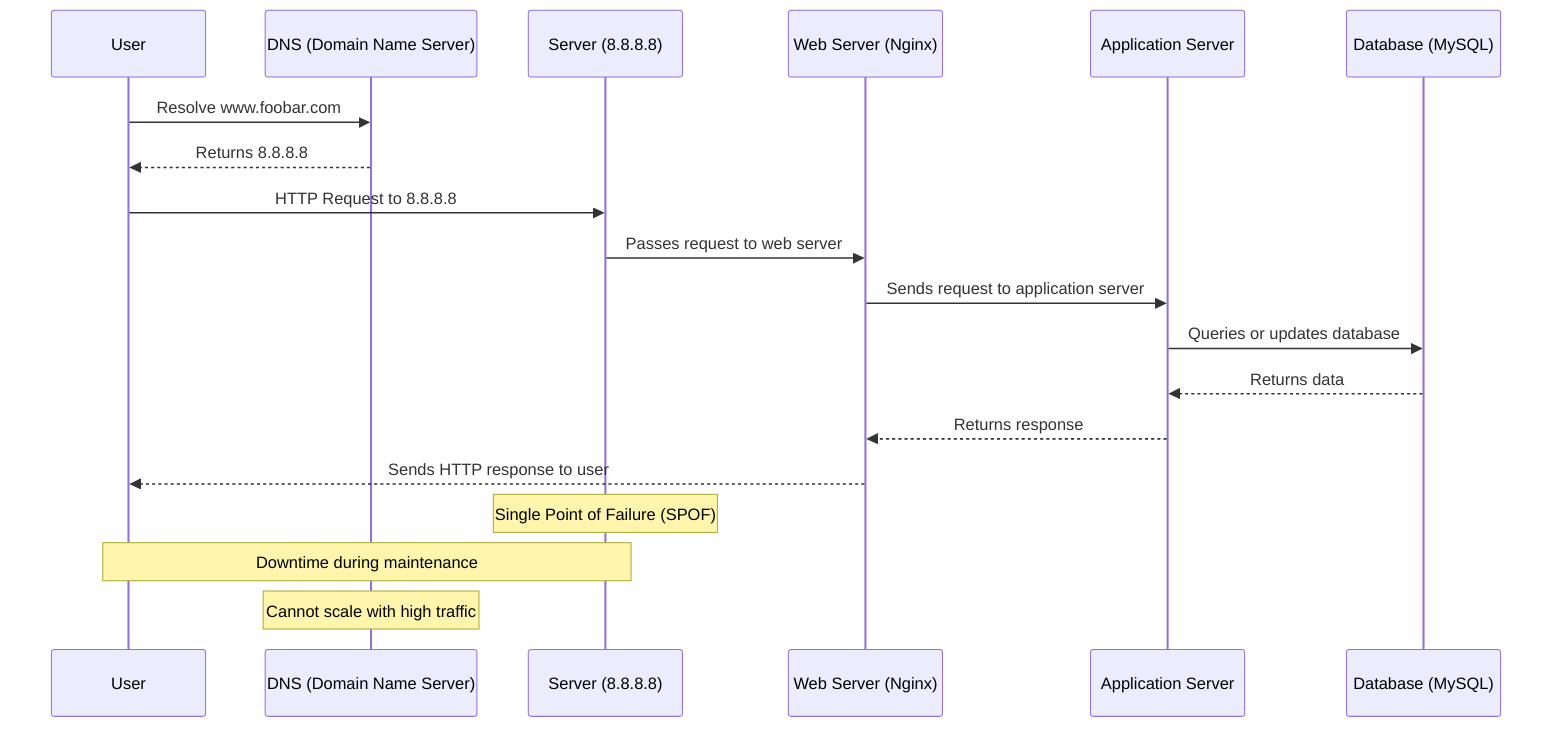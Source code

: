 sequenceDiagram
    participant User as User
    participant DNS as DNS (Domain Name Server)
    participant Server as Server (8.8.8.8)
    participant Nginx as Web Server (Nginx)
    participant AppServer as Application Server
    participant DB as Database (MySQL)

    User->>DNS: Resolve www.foobar.com
    DNS-->>User: Returns 8.8.8.8
    User->>Server: HTTP Request to 8.8.8.8
    Server->>Nginx: Passes request to web server
    Nginx->>AppServer: Sends request to application server
    AppServer->>DB: Queries or updates database
    DB-->>AppServer: Returns data
    AppServer-->>Nginx: Returns response
    Nginx-->>User: Sends HTTP response to user

    Note over Server: Single Point of Failure (SPOF)
    Note over User, Server: Downtime during maintenance
    Note over DNS: Cannot scale with high traffic
